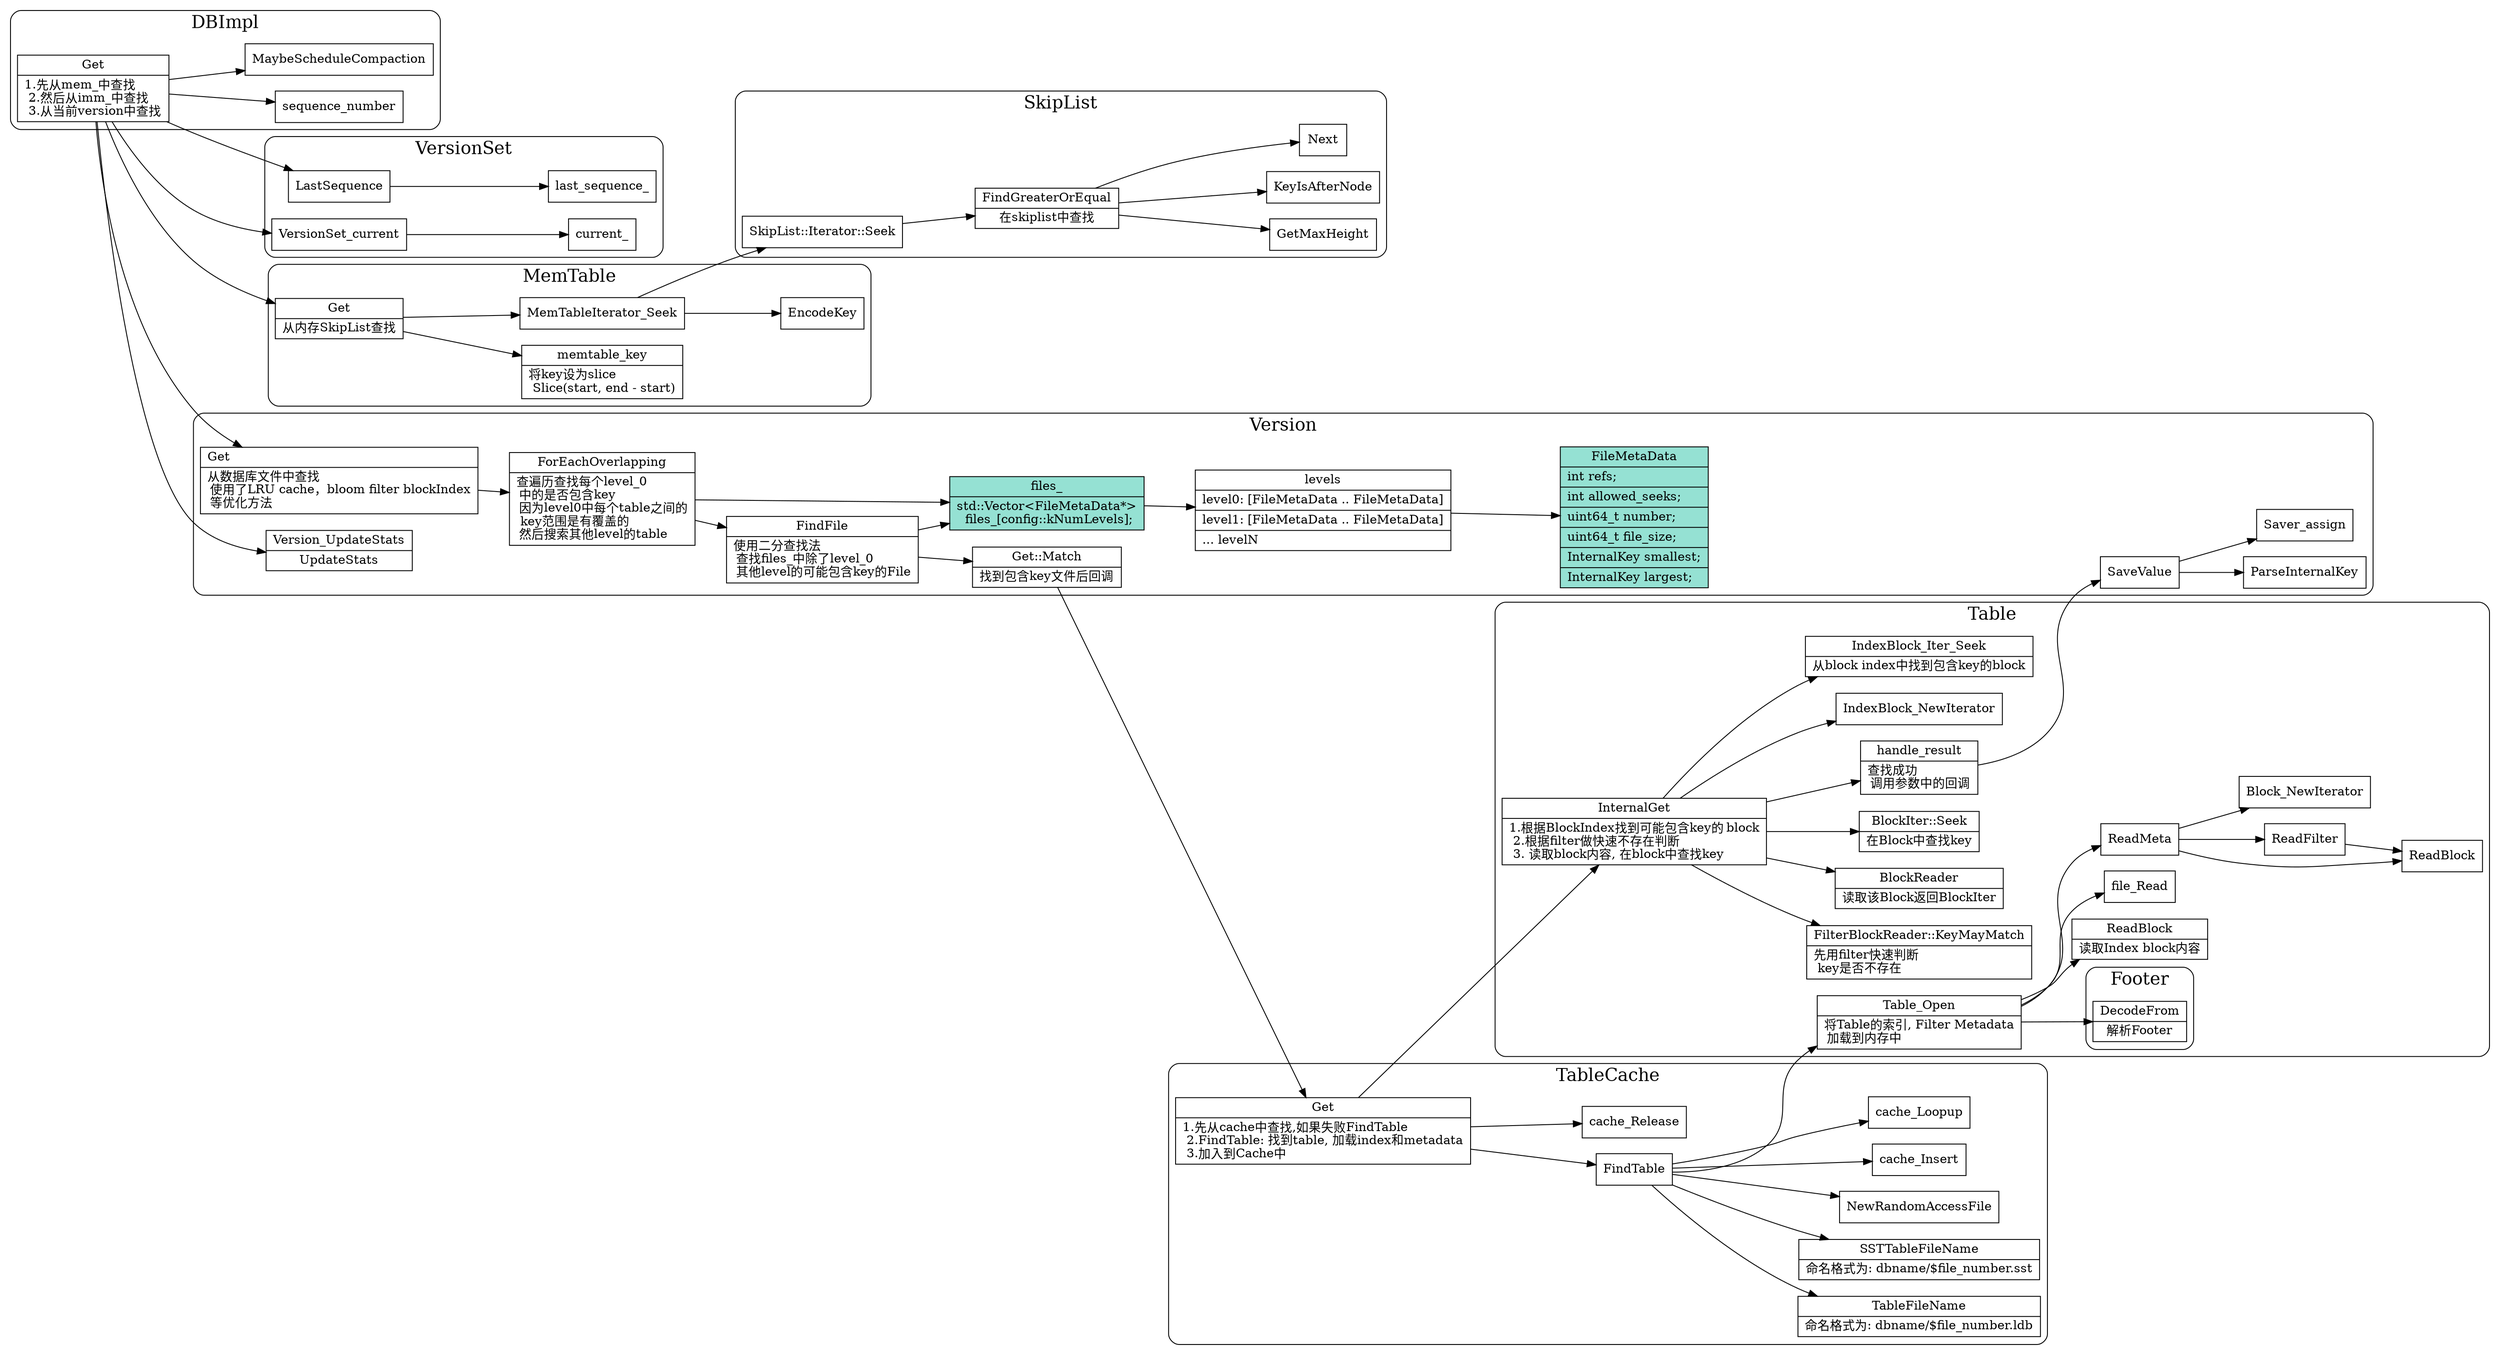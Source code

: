 digraph db_get {
  node[shape=box;];
  newrank=true;
  rankdir=LR;
  subgraph cluster_VersionSet {
    graph[label="VersionSet";fontsize=20;style=rounded];
    VersionSet_LastSequence[
      shape="record";
      label="{{
        LastSequence
      }}";
    ];
    VersionSet_LastSequence -> last_sequence_;
    VersionSet_current -> current_;
  };

  subgraph cluster_Table {
    graph[label="Table";fontsize=20;style=rounded];
  };
  subgraph cluster_SkipList {
    graph[label="SkipList";fontsize=20;style=rounded];
    SkipList_Iterator_Seek;
    SkipList_Iterator_Seek[
      shape="record";
      label="{{
        SkipList::Iterator::Seek
      }}";
    ];
    SkipList_Iterator_Seek -> FindGreaterOrEqual;
    FindGreaterOrEqual[
      shape="record";
      label="{{
        FindGreaterOrEqual|
        在skiplist中查找
      }}";
    ];
    FindGreaterOrEqual -> {
      GetMaxHeight;
      KeyIsAfterNode;
      Next;
    }
  };

  subgraph cluster_MemTable {
    graph[label="MemTable";fontsize=20;style=rounded];
    MemTable_Get[
      shape="record";
      label="{{
        Get|
        从内存SkipList查找\l
      }}";
    ];
    memtable_key[
      shape="record";
      label="{{
        memtable_key|
        将key设为slice\l
        Slice(start, end - start)\l
      }}";
    ];
    MemTable_Get-> {
      MemTableIterator_Seek
      memtable_key;
    };
    MemTableIterator_Seek -> {
      EncodeKey;
      SkipList_Iterator_Seek;
    };
  };
  subgraph cluster_Table {
    graph[label="Table";fontsize=20;style=rounded];
    subgraph cluster_Footer {
      graph[label="Footer";fontsize=20;style=rounded];
      footer_DecodeFrom[
        shape="record";
        label="{{
          DecodeFrom|
          解析Footer
        }}";
      ];
      
    };
    Table_Open[
      shape="record";
      label="{{
        Table_Open|
        将Table的索引, Filter Metadata\l 
        加载到内存中\l
      }}";
    ];
    ReadBlock_index[
      shape="record";
      label="{{
        ReadBlock|
        读取Index block内容
      }}";
    ];
    Table_Open -> {
      file_Read;
      footer_DecodeFrom;
      ReadBlock_index;
      ReadMeta;
    };
    ReadMeta -> {
      ReadBlock;
      ReadFilter;
      Block_NewIterator;
    };
    ReadFilter -> ReadBlock;
    IndexBlock_Iter_Seek[
      shape="record";
      label="{{
        IndexBlock_Iter_Seek|
        从block index中找到包含key的block
      }}";
    ];
    filter_KeyMayMatch[
      shape="record";
      label="{{
        FilterBlockReader::KeyMayMatch|
        先用filter快速判断\l 
        key是否不存在\l
      }}";
    ];
    BlockReader_block[
      shape="record";
      label="{{
        BlockReader|
        读取该Block返回BlockIter
      }}";
    ];
    BlockIter_Seek[
      shape="record";
      label="{{
        BlockIter::Seek|
        在Block中查找key\l
      }}";
    ];
    handle_result[
      shape="record";
      label="{{
        handle_result|
        查找成功\l 
        调用参数中的回调\l
      }}";
    ];
    Table_InternalGet[
      shape="record";
      label="{{
        InternalGet|
        1.根据BlockIndex找到可能包含key的 block\l 
        2.根据filter做快速不存在判断\l 
        3. 读取block内容, 在block中查找key\l
      }}";
    ];
    Table_InternalGet -> {
      IndexBlock_NewIterator;
      IndexBlock_Iter_Seek;
      BlockReader_block;
      BlockIter_Seek;
      filter_KeyMayMatch;
      handle_result;
    }
  };
  handle_result -> SaveValue;
  subgraph cluster_TableCache {
    graph[label="TableCache";fontsize=20;style=rounded];
    TableCache_Get[
      shape="record";
      label="{{
        Get|
        1.先从cache中查找,如果失败FindTable\l
        2.FindTable: 找到table, 加载index和metadata\l
        3.加入到Cache中\l
      }}";
    ];
    TableFileName[
      shape="record";
      label="{{
        TableFileName|
        命名格式为: dbname/$file_number.ldb
      }}";
    ];
    SSTTableFileName[
      shape="record";
      label="{{
        SSTTableFileName|
        命名格式为: dbname/$file_number.sst
      }}";
    ];
    TableCache_Get -> {
      FindTable;
      Table_InternalGet;
      cache_Release;
    };
    FindTable -> {
      TableFileName;
      NewRandomAccessFile;
      SSTTableFileName;
      Table_Open;
      cache_Insert;
      cache_Loopup;
    };
  };
  subgraph cluster_Version{
    graph[label="Version";fontsize=20;style=rounded];
    FileMetaData[
      fillcolor="#95e1d3";
      style=filled;
      shape="record";
      label="{{
        FileMetaData|
        int refs;\l|
        int allowed_seeks;\l|
        uint64_t number;\l|
        uint64_t file_size;\l|
        InternalKey smallest;\l|
        InternalKey largest;\l
      }}";
    ];
    files_[
      fillcolor="#95e1d3";
      style=filled;
      shape="record";
      label="{{
        files_|
        <FileMetaData> std::Vector\<FileMetaData*\>\l files_[config::kNumLevels];
      }}";
    ];
    levels[
      shape="record";
      label="{{
        levels|
        level0: [FileMetaData .. FileMetaData]\l|
        level1: [FileMetaData .. FileMetaData]\l|
        ...
        levelN\l
      }}";
    ];
    files_ -> levels;
    levels -> FileMetaData;
    FindFile[
      shape="record";
      label="{{
        FindFile|
        使用二分查找法\l 
        查找files_中除了level_0\l 
        其他level的可能包含key的File\l
      }}";
    ];
    ForEachOverlapping[
      shape="record";
      label="{{
        ForEachOverlapping|
        查遍历查找每个level_0\l
        中的是否包含key\l
        因为level0中每个table之间的\l 
        key范围是有覆盖的\l
        然后搜索其他level的table\l
      }}";
    ];
    Version_Get[
      shape="record";
      label="{{
        Get\l|
        从数据库文件中查找\l
        使用了LRU cache，bloom filter blockIndex\l
        等优化方法\l
      }}";
    ];
    Version_UpdateStats[
      shape="record";
      label="{{
        Version_UpdateStats|
        UpdateStats
      }}";
    ];
    State_Match[
      shape="record";
      label="{{
        Get::Match|
        找到包含key文件后回调
      }}";
    ];

    Version_Get -> { ForEachOverlapping; };
    ForEachOverlapping -> {
      files_;
      FindFile;
    };
    FindFile -> files_;
    FindFile -> State_Match;
    State_Match ->  TableCache_Get;
    SaveValue -> {
      ParseInternalKey;
      Saver_assign;
    }
    Version_UpdateStats;
  };

  subgraph cluster_DBImpl {
    graph[label="DBImpl";fontsize=20;style=rounded];
    Get[
      shape="record";
      label="{{
        Get|
        1.先从mem_中查找\l
        2.然后从imm_中查找\l
        3.从当前version中查找\l
      }}";
    ];
    Get -> { 
      VersionSet_LastSequence;
      VersionSet_current;
      sequence_number;
      MemTable_Get;
      Version_Get
      MaybeScheduleCompaction;
      Version_UpdateStats;
    }
  };
}
